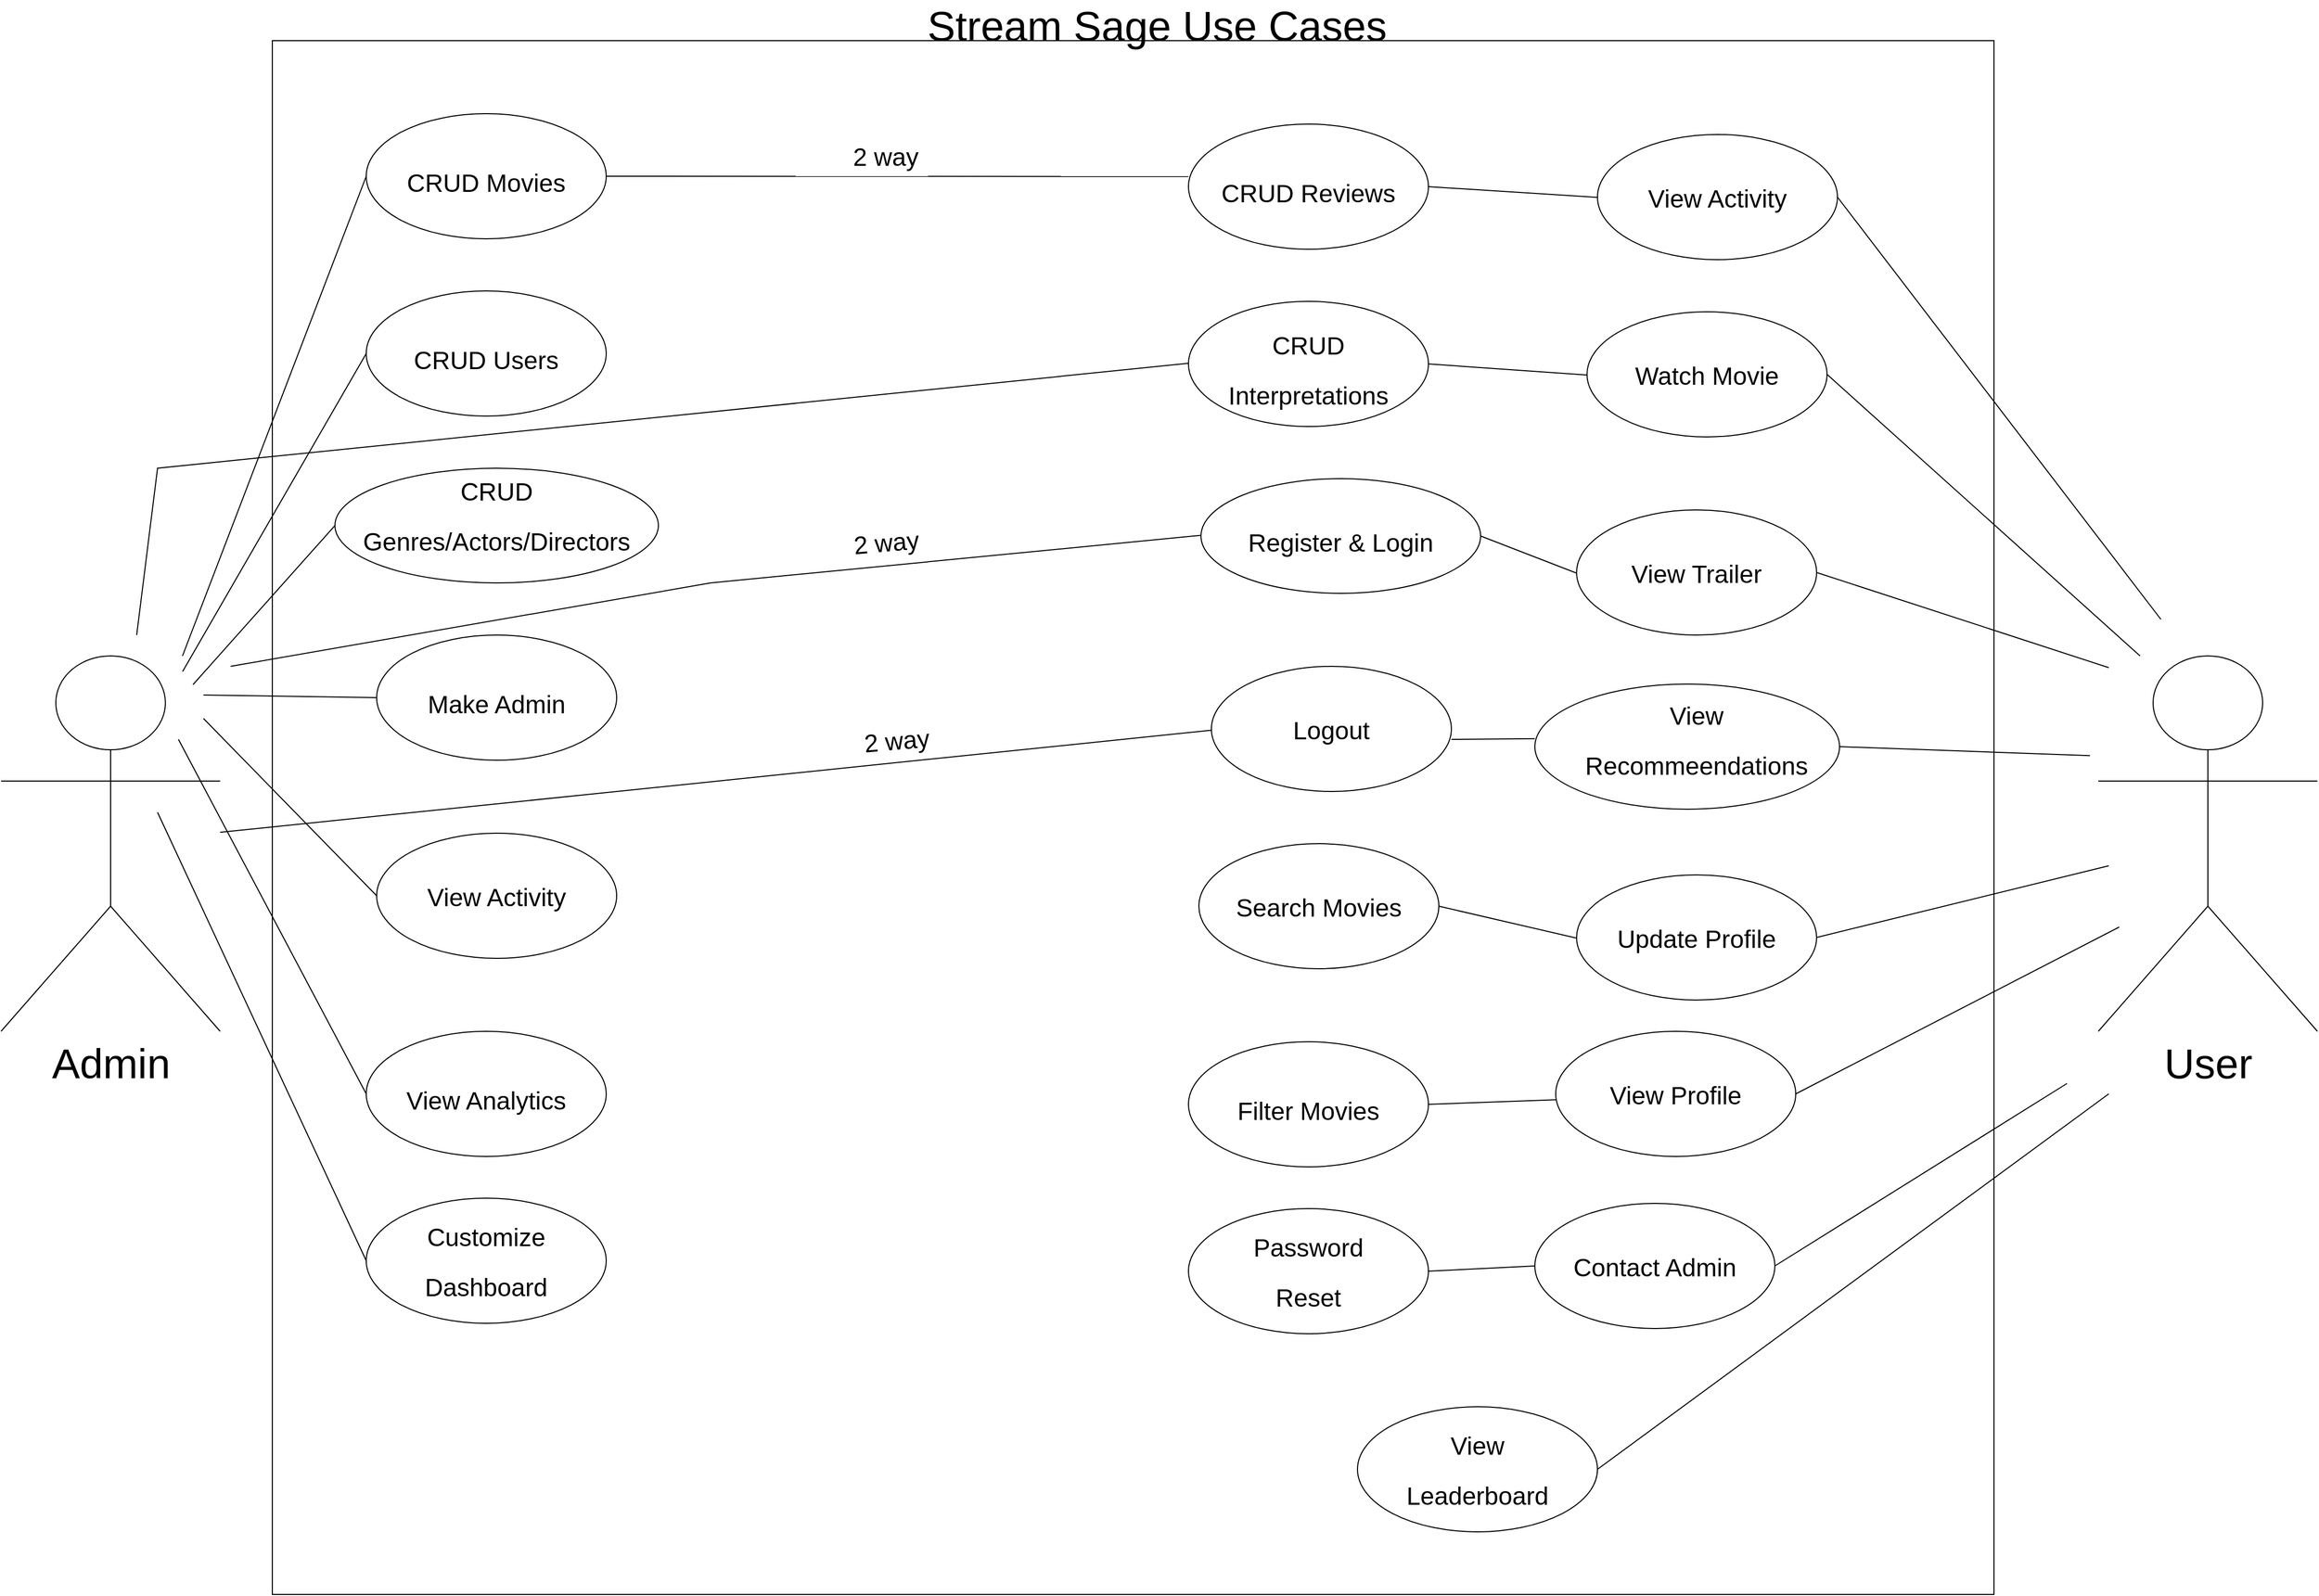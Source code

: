 <mxfile version="24.1.0" type="device">
  <diagram name="Page-1" id="NbyqfapjGb07cOX-wwKP">
    <mxGraphModel dx="2840" dy="1885" grid="1" gridSize="10" guides="1" tooltips="1" connect="1" arrows="1" fold="1" page="1" pageScale="1" pageWidth="2336" pageHeight="1654" math="0" shadow="0">
      <root>
        <mxCell id="0" />
        <mxCell id="1" parent="0" />
        <mxCell id="FwMr0oIluwredrlITus2-1" value="Admin" style="shape=umlActor;verticalLabelPosition=bottom;verticalAlign=top;html=1;fontSize=40;" vertex="1" parent="1">
          <mxGeometry x="60" y="680" width="210" height="360" as="geometry" />
        </mxCell>
        <mxCell id="FwMr0oIluwredrlITus2-3" value="" style="rounded=0;whiteSpace=wrap;html=1;" vertex="1" parent="1">
          <mxGeometry x="320" y="90" width="1650" height="1490" as="geometry" />
        </mxCell>
        <mxCell id="FwMr0oIluwredrlITus2-4" value="User" style="shape=umlActor;verticalLabelPosition=bottom;verticalAlign=top;html=1;fontSize=40;" vertex="1" parent="1">
          <mxGeometry x="2070" y="680" width="210" height="360" as="geometry" />
        </mxCell>
        <mxCell id="FwMr0oIluwredrlITus2-6" value="Stream Sage Use Cases" style="text;html=1;align=center;verticalAlign=middle;whiteSpace=wrap;rounded=0;fontFamily=Helvetica;fontSize=40;fontColor=default;" vertex="1" parent="1">
          <mxGeometry x="828" y="70" width="680" height="10" as="geometry" />
        </mxCell>
        <mxCell id="FwMr0oIluwredrlITus2-7" value="" style="ellipse;whiteSpace=wrap;html=1;strokeColor=default;align=center;verticalAlign=top;fontFamily=Helvetica;fontSize=40;fontColor=default;fillColor=default;" vertex="1" parent="1">
          <mxGeometry x="410" y="160" width="230" height="120" as="geometry" />
        </mxCell>
        <mxCell id="FwMr0oIluwredrlITus2-8" value="&lt;font style=&quot;font-size: 24px;&quot;&gt;CRUD Movies&lt;/font&gt;" style="text;html=1;align=center;verticalAlign=middle;whiteSpace=wrap;rounded=0;fontFamily=Helvetica;fontSize=40;fontColor=default;" vertex="1" parent="1">
          <mxGeometry x="440" y="195" width="170" height="50" as="geometry" />
        </mxCell>
        <mxCell id="FwMr0oIluwredrlITus2-9" value="" style="ellipse;whiteSpace=wrap;html=1;strokeColor=default;align=center;verticalAlign=top;fontFamily=Helvetica;fontSize=40;fontColor=default;fillColor=default;" vertex="1" parent="1">
          <mxGeometry x="410" y="330" width="230" height="120" as="geometry" />
        </mxCell>
        <mxCell id="FwMr0oIluwredrlITus2-10" value="&lt;font style=&quot;font-size: 24px;&quot;&gt;CRUD Users&lt;/font&gt;" style="text;html=1;align=center;verticalAlign=middle;whiteSpace=wrap;rounded=0;fontFamily=Helvetica;fontSize=40;fontColor=default;" vertex="1" parent="1">
          <mxGeometry x="440" y="365" width="170" height="50" as="geometry" />
        </mxCell>
        <mxCell id="FwMr0oIluwredrlITus2-11" value="" style="ellipse;whiteSpace=wrap;html=1;strokeColor=default;align=center;verticalAlign=top;fontFamily=Helvetica;fontSize=40;fontColor=default;fillColor=default;" vertex="1" parent="1">
          <mxGeometry x="380" y="500" width="310" height="110" as="geometry" />
        </mxCell>
        <mxCell id="FwMr0oIluwredrlITus2-12" value="&lt;font style=&quot;font-size: 24px;&quot;&gt;CRUD Genres/Actors/Directors&lt;/font&gt;" style="text;html=1;align=center;verticalAlign=middle;whiteSpace=wrap;rounded=0;fontFamily=Helvetica;fontSize=40;fontColor=default;" vertex="1" parent="1">
          <mxGeometry x="450" y="515" width="170" height="50" as="geometry" />
        </mxCell>
        <mxCell id="FwMr0oIluwredrlITus2-13" value="" style="ellipse;whiteSpace=wrap;html=1;strokeColor=default;align=center;verticalAlign=top;fontFamily=Helvetica;fontSize=40;fontColor=default;fillColor=default;" vertex="1" parent="1">
          <mxGeometry x="420" y="660" width="230" height="120" as="geometry" />
        </mxCell>
        <mxCell id="FwMr0oIluwredrlITus2-14" value="&lt;span style=&quot;font-size: 24px;&quot;&gt;Make Admin&lt;/span&gt;" style="text;html=1;align=center;verticalAlign=middle;whiteSpace=wrap;rounded=0;fontFamily=Helvetica;fontSize=40;fontColor=default;" vertex="1" parent="1">
          <mxGeometry x="450" y="695" width="170" height="50" as="geometry" />
        </mxCell>
        <mxCell id="FwMr0oIluwredrlITus2-15" value="" style="ellipse;whiteSpace=wrap;html=1;strokeColor=default;align=center;verticalAlign=top;fontFamily=Helvetica;fontSize=40;fontColor=default;fillColor=default;" vertex="1" parent="1">
          <mxGeometry x="420" y="850" width="230" height="120" as="geometry" />
        </mxCell>
        <mxCell id="FwMr0oIluwredrlITus2-16" value="&lt;span style=&quot;font-size: 24px;&quot;&gt;View Activity&lt;/span&gt;" style="text;html=1;align=center;verticalAlign=middle;whiteSpace=wrap;rounded=0;fontFamily=Helvetica;fontSize=40;fontColor=default;" vertex="1" parent="1">
          <mxGeometry x="450" y="880" width="170" height="50" as="geometry" />
        </mxCell>
        <mxCell id="FwMr0oIluwredrlITus2-17" value="" style="ellipse;whiteSpace=wrap;html=1;strokeColor=default;align=center;verticalAlign=top;fontFamily=Helvetica;fontSize=40;fontColor=default;fillColor=default;" vertex="1" parent="1">
          <mxGeometry x="410" y="1040" width="230" height="120" as="geometry" />
        </mxCell>
        <mxCell id="FwMr0oIluwredrlITus2-18" value="&lt;span style=&quot;font-size: 24px;&quot;&gt;View Analytics&lt;/span&gt;" style="text;html=1;align=center;verticalAlign=middle;whiteSpace=wrap;rounded=0;fontFamily=Helvetica;fontSize=40;fontColor=default;" vertex="1" parent="1">
          <mxGeometry x="440" y="1075" width="170" height="50" as="geometry" />
        </mxCell>
        <mxCell id="FwMr0oIluwredrlITus2-19" value="" style="ellipse;whiteSpace=wrap;html=1;strokeColor=default;align=center;verticalAlign=top;fontFamily=Helvetica;fontSize=40;fontColor=default;fillColor=default;" vertex="1" parent="1">
          <mxGeometry x="410" y="1200" width="230" height="120" as="geometry" />
        </mxCell>
        <mxCell id="FwMr0oIluwredrlITus2-20" value="&lt;span style=&quot;font-size: 24px;&quot;&gt;Customize Dashboard&lt;/span&gt;" style="text;html=1;align=center;verticalAlign=middle;whiteSpace=wrap;rounded=0;fontFamily=Helvetica;fontSize=40;fontColor=default;" vertex="1" parent="1">
          <mxGeometry x="440" y="1230" width="170" height="50" as="geometry" />
        </mxCell>
        <mxCell id="FwMr0oIluwredrlITus2-21" value="" style="ellipse;whiteSpace=wrap;html=1;strokeColor=default;align=center;verticalAlign=top;fontFamily=Helvetica;fontSize=40;fontColor=default;fillColor=default;" vertex="1" parent="1">
          <mxGeometry x="1198" y="170" width="230" height="120" as="geometry" />
        </mxCell>
        <mxCell id="FwMr0oIluwredrlITus2-22" value="&lt;font style=&quot;font-size: 24px;&quot;&gt;CRUD Reviews&lt;/font&gt;" style="text;html=1;align=center;verticalAlign=middle;whiteSpace=wrap;rounded=0;fontFamily=Helvetica;fontSize=40;fontColor=default;" vertex="1" parent="1">
          <mxGeometry x="1228" y="205" width="170" height="50" as="geometry" />
        </mxCell>
        <mxCell id="FwMr0oIluwredrlITus2-23" value="" style="ellipse;whiteSpace=wrap;html=1;strokeColor=default;align=center;verticalAlign=top;fontFamily=Helvetica;fontSize=40;fontColor=default;fillColor=default;" vertex="1" parent="1">
          <mxGeometry x="1198" y="340" width="230" height="120" as="geometry" />
        </mxCell>
        <mxCell id="FwMr0oIluwredrlITus2-24" value="&lt;span style=&quot;font-size: 24px;&quot;&gt;CRUD Interpretations&lt;/span&gt;" style="text;html=1;align=center;verticalAlign=middle;whiteSpace=wrap;rounded=0;fontFamily=Helvetica;fontSize=40;fontColor=default;" vertex="1" parent="1">
          <mxGeometry x="1228" y="375" width="170" height="50" as="geometry" />
        </mxCell>
        <mxCell id="FwMr0oIluwredrlITus2-25" value="" style="ellipse;whiteSpace=wrap;html=1;strokeColor=default;align=center;verticalAlign=top;fontFamily=Helvetica;fontSize=40;fontColor=default;fillColor=default;" vertex="1" parent="1">
          <mxGeometry x="1210" y="510" width="268" height="110" as="geometry" />
        </mxCell>
        <mxCell id="FwMr0oIluwredrlITus2-26" value="&lt;span style=&quot;font-size: 24px;&quot;&gt;Register &amp;amp; Login&lt;/span&gt;" style="text;html=1;align=center;verticalAlign=middle;whiteSpace=wrap;rounded=0;fontFamily=Helvetica;fontSize=40;fontColor=default;" vertex="1" parent="1">
          <mxGeometry x="1228" y="540" width="232" height="50" as="geometry" />
        </mxCell>
        <mxCell id="FwMr0oIluwredrlITus2-27" value="" style="ellipse;whiteSpace=wrap;html=1;strokeColor=default;align=center;verticalAlign=top;fontFamily=Helvetica;fontSize=40;fontColor=default;fillColor=default;" vertex="1" parent="1">
          <mxGeometry x="1530" y="707" width="292" height="120" as="geometry" />
        </mxCell>
        <mxCell id="FwMr0oIluwredrlITus2-28" value="&lt;span style=&quot;font-size: 24px;&quot;&gt;View Recommeendations&lt;/span&gt;" style="text;html=1;align=center;verticalAlign=middle;whiteSpace=wrap;rounded=0;fontFamily=Helvetica;fontSize=40;fontColor=default;" vertex="1" parent="1">
          <mxGeometry x="1559" y="730" width="252" height="50" as="geometry" />
        </mxCell>
        <mxCell id="FwMr0oIluwredrlITus2-29" value="" style="ellipse;whiteSpace=wrap;html=1;strokeColor=default;align=center;verticalAlign=top;fontFamily=Helvetica;fontSize=40;fontColor=default;fillColor=default;" vertex="1" parent="1">
          <mxGeometry x="1208" y="860" width="230" height="120" as="geometry" />
        </mxCell>
        <mxCell id="FwMr0oIluwredrlITus2-30" value="&lt;span style=&quot;font-size: 24px;&quot;&gt;Search Movies&lt;/span&gt;" style="text;html=1;align=center;verticalAlign=middle;whiteSpace=wrap;rounded=0;fontFamily=Helvetica;fontSize=40;fontColor=default;" vertex="1" parent="1">
          <mxGeometry x="1238" y="890" width="170" height="50" as="geometry" />
        </mxCell>
        <mxCell id="FwMr0oIluwredrlITus2-31" value="" style="ellipse;whiteSpace=wrap;html=1;strokeColor=default;align=center;verticalAlign=top;fontFamily=Helvetica;fontSize=40;fontColor=default;fillColor=default;" vertex="1" parent="1">
          <mxGeometry x="1198" y="1050" width="230" height="120" as="geometry" />
        </mxCell>
        <mxCell id="FwMr0oIluwredrlITus2-32" value="&lt;span style=&quot;font-size: 24px;&quot;&gt;Filter Movies&lt;/span&gt;" style="text;html=1;align=center;verticalAlign=middle;whiteSpace=wrap;rounded=0;fontFamily=Helvetica;fontSize=40;fontColor=default;" vertex="1" parent="1">
          <mxGeometry x="1228" y="1085" width="170" height="50" as="geometry" />
        </mxCell>
        <mxCell id="FwMr0oIluwredrlITus2-33" value="" style="ellipse;whiteSpace=wrap;html=1;strokeColor=default;align=center;verticalAlign=top;fontFamily=Helvetica;fontSize=40;fontColor=default;fillColor=default;" vertex="1" parent="1">
          <mxGeometry x="1198" y="1210" width="230" height="120" as="geometry" />
        </mxCell>
        <mxCell id="FwMr0oIluwredrlITus2-34" value="&lt;span style=&quot;font-size: 24px;&quot;&gt;Password Reset&lt;/span&gt;" style="text;html=1;align=center;verticalAlign=middle;whiteSpace=wrap;rounded=0;fontFamily=Helvetica;fontSize=40;fontColor=default;" vertex="1" parent="1">
          <mxGeometry x="1228" y="1240" width="170" height="50" as="geometry" />
        </mxCell>
        <mxCell id="FwMr0oIluwredrlITus2-35" value="" style="ellipse;whiteSpace=wrap;html=1;strokeColor=default;align=center;verticalAlign=top;fontFamily=Helvetica;fontSize=40;fontColor=default;fillColor=default;" vertex="1" parent="1">
          <mxGeometry x="1530" y="1205" width="230" height="120" as="geometry" />
        </mxCell>
        <mxCell id="FwMr0oIluwredrlITus2-36" value="&lt;span style=&quot;font-size: 24px;&quot;&gt;Contact Admin&lt;/span&gt;" style="text;html=1;align=center;verticalAlign=middle;whiteSpace=wrap;rounded=0;fontFamily=Helvetica;fontSize=40;fontColor=default;" vertex="1" parent="1">
          <mxGeometry x="1560" y="1235" width="170" height="50" as="geometry" />
        </mxCell>
        <mxCell id="FwMr0oIluwredrlITus2-37" value="" style="ellipse;whiteSpace=wrap;html=1;strokeColor=default;align=center;verticalAlign=top;fontFamily=Helvetica;fontSize=40;fontColor=default;fillColor=default;" vertex="1" parent="1">
          <mxGeometry x="1550" y="1040" width="230" height="120" as="geometry" />
        </mxCell>
        <mxCell id="FwMr0oIluwredrlITus2-38" value="&lt;span style=&quot;font-size: 24px;&quot;&gt;View Profile&lt;/span&gt;" style="text;html=1;align=center;verticalAlign=middle;whiteSpace=wrap;rounded=0;fontFamily=Helvetica;fontSize=40;fontColor=default;" vertex="1" parent="1">
          <mxGeometry x="1580" y="1070" width="170" height="50" as="geometry" />
        </mxCell>
        <mxCell id="FwMr0oIluwredrlITus2-39" value="" style="ellipse;whiteSpace=wrap;html=1;strokeColor=default;align=center;verticalAlign=top;fontFamily=Helvetica;fontSize=40;fontColor=default;fillColor=default;" vertex="1" parent="1">
          <mxGeometry x="1570" y="890" width="230" height="120" as="geometry" />
        </mxCell>
        <mxCell id="FwMr0oIluwredrlITus2-40" value="&lt;span style=&quot;font-size: 24px;&quot;&gt;Update Profile&lt;/span&gt;" style="text;html=1;align=center;verticalAlign=middle;whiteSpace=wrap;rounded=0;fontFamily=Helvetica;fontSize=40;fontColor=default;" vertex="1" parent="1">
          <mxGeometry x="1600" y="920" width="170" height="50" as="geometry" />
        </mxCell>
        <mxCell id="FwMr0oIluwredrlITus2-41" value="" style="ellipse;whiteSpace=wrap;html=1;strokeColor=default;align=center;verticalAlign=top;fontFamily=Helvetica;fontSize=40;fontColor=default;fillColor=default;" vertex="1" parent="1">
          <mxGeometry x="1220" y="690" width="230" height="120" as="geometry" />
        </mxCell>
        <mxCell id="FwMr0oIluwredrlITus2-42" value="&lt;span style=&quot;font-size: 24px;&quot;&gt;Logout&lt;/span&gt;" style="text;html=1;align=center;verticalAlign=middle;whiteSpace=wrap;rounded=0;fontFamily=Helvetica;fontSize=40;fontColor=default;" vertex="1" parent="1">
          <mxGeometry x="1250" y="720" width="170" height="50" as="geometry" />
        </mxCell>
        <mxCell id="FwMr0oIluwredrlITus2-43" value="" style="ellipse;whiteSpace=wrap;html=1;strokeColor=default;align=center;verticalAlign=top;fontFamily=Helvetica;fontSize=40;fontColor=default;fillColor=default;" vertex="1" parent="1">
          <mxGeometry x="1570" y="540" width="230" height="120" as="geometry" />
        </mxCell>
        <mxCell id="FwMr0oIluwredrlITus2-44" value="&lt;span style=&quot;font-size: 24px;&quot;&gt;View Trailer&lt;/span&gt;" style="text;html=1;align=center;verticalAlign=middle;whiteSpace=wrap;rounded=0;fontFamily=Helvetica;fontSize=40;fontColor=default;" vertex="1" parent="1">
          <mxGeometry x="1600" y="570" width="170" height="50" as="geometry" />
        </mxCell>
        <mxCell id="FwMr0oIluwredrlITus2-45" value="" style="ellipse;whiteSpace=wrap;html=1;strokeColor=default;align=center;verticalAlign=top;fontFamily=Helvetica;fontSize=40;fontColor=default;fillColor=default;" vertex="1" parent="1">
          <mxGeometry x="1580" y="350" width="230" height="120" as="geometry" />
        </mxCell>
        <mxCell id="FwMr0oIluwredrlITus2-46" value="&lt;span style=&quot;font-size: 24px;&quot;&gt;Watch Movie&lt;/span&gt;" style="text;html=1;align=center;verticalAlign=middle;whiteSpace=wrap;rounded=0;fontFamily=Helvetica;fontSize=40;fontColor=default;" vertex="1" parent="1">
          <mxGeometry x="1610" y="380" width="170" height="50" as="geometry" />
        </mxCell>
        <mxCell id="FwMr0oIluwredrlITus2-47" value="" style="ellipse;whiteSpace=wrap;html=1;strokeColor=default;align=center;verticalAlign=top;fontFamily=Helvetica;fontSize=40;fontColor=default;fillColor=default;" vertex="1" parent="1">
          <mxGeometry x="1590" y="180" width="230" height="120" as="geometry" />
        </mxCell>
        <mxCell id="FwMr0oIluwredrlITus2-48" value="&lt;span style=&quot;font-size: 24px;&quot;&gt;View Activity&lt;/span&gt;" style="text;html=1;align=center;verticalAlign=middle;whiteSpace=wrap;rounded=0;fontFamily=Helvetica;fontSize=40;fontColor=default;" vertex="1" parent="1">
          <mxGeometry x="1620" y="210" width="170" height="50" as="geometry" />
        </mxCell>
        <mxCell id="FwMr0oIluwredrlITus2-49" value="" style="ellipse;whiteSpace=wrap;html=1;strokeColor=default;align=center;verticalAlign=top;fontFamily=Helvetica;fontSize=40;fontColor=default;fillColor=default;" vertex="1" parent="1">
          <mxGeometry x="1360" y="1400" width="230" height="120" as="geometry" />
        </mxCell>
        <mxCell id="FwMr0oIluwredrlITus2-50" value="&lt;span style=&quot;font-size: 24px;&quot;&gt;View Leaderboard&lt;/span&gt;" style="text;html=1;align=center;verticalAlign=middle;whiteSpace=wrap;rounded=0;fontFamily=Helvetica;fontSize=40;fontColor=default;" vertex="1" parent="1">
          <mxGeometry x="1390" y="1430" width="170" height="50" as="geometry" />
        </mxCell>
        <mxCell id="FwMr0oIluwredrlITus2-51" value="" style="endArrow=none;html=1;rounded=0;fontFamily=Helvetica;fontSize=40;fontColor=default;entryX=0;entryY=0.5;entryDx=0;entryDy=0;" edge="1" parent="1" source="FwMr0oIluwredrlITus2-1" target="FwMr0oIluwredrlITus2-7">
          <mxGeometry width="50" height="50" relative="1" as="geometry">
            <mxPoint x="870" y="850" as="sourcePoint" />
            <mxPoint x="920" y="800" as="targetPoint" />
          </mxGeometry>
        </mxCell>
        <mxCell id="FwMr0oIluwredrlITus2-52" value="" style="endArrow=none;html=1;rounded=0;fontFamily=Helvetica;fontSize=40;fontColor=default;entryX=0;entryY=0.5;entryDx=0;entryDy=0;" edge="1" parent="1" target="FwMr0oIluwredrlITus2-9">
          <mxGeometry width="50" height="50" relative="1" as="geometry">
            <mxPoint x="234" y="695" as="sourcePoint" />
            <mxPoint x="410" y="235" as="targetPoint" />
          </mxGeometry>
        </mxCell>
        <mxCell id="FwMr0oIluwredrlITus2-53" value="" style="endArrow=none;html=1;rounded=0;fontFamily=Helvetica;fontSize=40;fontColor=default;entryX=0;entryY=0.5;entryDx=0;entryDy=0;" edge="1" parent="1" target="FwMr0oIluwredrlITus2-11">
          <mxGeometry width="50" height="50" relative="1" as="geometry">
            <mxPoint x="244" y="707.5" as="sourcePoint" />
            <mxPoint x="420" y="402.5" as="targetPoint" />
          </mxGeometry>
        </mxCell>
        <mxCell id="FwMr0oIluwredrlITus2-54" value="" style="endArrow=none;html=1;rounded=0;fontFamily=Helvetica;fontSize=40;fontColor=default;entryX=0;entryY=0.5;entryDx=0;entryDy=0;" edge="1" parent="1" target="FwMr0oIluwredrlITus2-13">
          <mxGeometry width="50" height="50" relative="1" as="geometry">
            <mxPoint x="254" y="717.5" as="sourcePoint" />
            <mxPoint x="390" y="565" as="targetPoint" />
          </mxGeometry>
        </mxCell>
        <mxCell id="FwMr0oIluwredrlITus2-55" value="" style="endArrow=none;html=1;rounded=0;fontFamily=Helvetica;fontSize=40;fontColor=default;entryX=0;entryY=0.5;entryDx=0;entryDy=0;" edge="1" parent="1" target="FwMr0oIluwredrlITus2-15">
          <mxGeometry width="50" height="50" relative="1" as="geometry">
            <mxPoint x="254" y="740" as="sourcePoint" />
            <mxPoint x="420" y="742.5" as="targetPoint" />
          </mxGeometry>
        </mxCell>
        <mxCell id="FwMr0oIluwredrlITus2-56" value="" style="endArrow=none;html=1;rounded=0;fontFamily=Helvetica;fontSize=40;fontColor=default;entryX=0;entryY=0.5;entryDx=0;entryDy=0;" edge="1" parent="1" target="FwMr0oIluwredrlITus2-17">
          <mxGeometry width="50" height="50" relative="1" as="geometry">
            <mxPoint x="230" y="760" as="sourcePoint" />
            <mxPoint x="396" y="930" as="targetPoint" />
          </mxGeometry>
        </mxCell>
        <mxCell id="FwMr0oIluwredrlITus2-57" value="" style="endArrow=none;html=1;rounded=0;fontFamily=Helvetica;fontSize=40;fontColor=default;entryX=0;entryY=0.5;entryDx=0;entryDy=0;" edge="1" parent="1" target="FwMr0oIluwredrlITus2-19">
          <mxGeometry width="50" height="50" relative="1" as="geometry">
            <mxPoint x="210" y="830" as="sourcePoint" />
            <mxPoint x="390" y="1170" as="targetPoint" />
          </mxGeometry>
        </mxCell>
        <mxCell id="FwMr0oIluwredrlITus2-59" value="" style="endArrow=none;html=1;rounded=0;fontFamily=Helvetica;fontSize=40;fontColor=default;entryX=0;entryY=0.5;entryDx=0;entryDy=0;exitX=1;exitY=0.5;exitDx=0;exitDy=0;" edge="1" parent="1" source="FwMr0oIluwredrlITus2-43">
          <mxGeometry width="50" height="50" relative="1" as="geometry">
            <mxPoint x="1810" y="690" as="sourcePoint" />
            <mxPoint x="2080" y="691.25" as="targetPoint" />
          </mxGeometry>
        </mxCell>
        <mxCell id="FwMr0oIluwredrlITus2-60" value="" style="endArrow=none;html=1;rounded=0;fontFamily=Helvetica;fontSize=40;fontColor=default;entryX=0;entryY=0.5;entryDx=0;entryDy=0;exitX=1;exitY=0.5;exitDx=0;exitDy=0;" edge="1" parent="1" source="FwMr0oIluwredrlITus2-45">
          <mxGeometry width="50" height="50" relative="1" as="geometry">
            <mxPoint x="1830" y="588.75" as="sourcePoint" />
            <mxPoint x="2110" y="680" as="targetPoint" />
          </mxGeometry>
        </mxCell>
        <mxCell id="FwMr0oIluwredrlITus2-61" value="" style="endArrow=none;html=1;rounded=0;fontFamily=Helvetica;fontSize=40;fontColor=default;entryX=0;entryY=0.5;entryDx=0;entryDy=0;exitX=1;exitY=0.5;exitDx=0;exitDy=0;" edge="1" parent="1" source="FwMr0oIluwredrlITus2-47">
          <mxGeometry width="50" height="50" relative="1" as="geometry">
            <mxPoint x="1830" y="375" as="sourcePoint" />
            <mxPoint x="2130" y="645" as="targetPoint" />
          </mxGeometry>
        </mxCell>
        <mxCell id="FwMr0oIluwredrlITus2-62" value="" style="endArrow=none;html=1;rounded=0;fontFamily=Helvetica;fontSize=40;fontColor=default;entryX=0;entryY=0.5;entryDx=0;entryDy=0;exitX=1;exitY=0.5;exitDx=0;exitDy=0;" edge="1" parent="1" source="FwMr0oIluwredrlITus2-39">
          <mxGeometry width="50" height="50" relative="1" as="geometry">
            <mxPoint x="1810" y="880" as="sourcePoint" />
            <mxPoint x="2080" y="881.25" as="targetPoint" />
          </mxGeometry>
        </mxCell>
        <mxCell id="FwMr0oIluwredrlITus2-63" value="" style="endArrow=none;html=1;rounded=0;fontFamily=Helvetica;fontSize=40;fontColor=default;entryX=0;entryY=0.5;entryDx=0;entryDy=0;exitX=1;exitY=0.5;exitDx=0;exitDy=0;" edge="1" parent="1" source="FwMr0oIluwredrlITus2-37">
          <mxGeometry width="50" height="50" relative="1" as="geometry">
            <mxPoint x="1810" y="1008.75" as="sourcePoint" />
            <mxPoint x="2090" y="940" as="targetPoint" />
          </mxGeometry>
        </mxCell>
        <mxCell id="FwMr0oIluwredrlITus2-64" value="" style="endArrow=none;html=1;rounded=0;fontFamily=Helvetica;fontSize=40;fontColor=default;entryX=0;entryY=0.5;entryDx=0;entryDy=0;exitX=1;exitY=0.5;exitDx=0;exitDy=0;" edge="1" parent="1" source="FwMr0oIluwredrlITus2-35">
          <mxGeometry width="50" height="50" relative="1" as="geometry">
            <mxPoint x="1730" y="1250" as="sourcePoint" />
            <mxPoint x="2040" y="1090" as="targetPoint" />
          </mxGeometry>
        </mxCell>
        <mxCell id="FwMr0oIluwredrlITus2-66" value="" style="endArrow=none;html=1;rounded=0;fontFamily=Helvetica;fontSize=40;fontColor=default;entryX=0;entryY=0.5;entryDx=0;entryDy=0;exitX=1;exitY=0.5;exitDx=0;exitDy=0;" edge="1" parent="1" source="FwMr0oIluwredrlITus2-25">
          <mxGeometry width="50" height="50" relative="1" as="geometry">
            <mxPoint x="1500" y="570" as="sourcePoint" />
            <mxPoint x="1570" y="600.63" as="targetPoint" />
          </mxGeometry>
        </mxCell>
        <mxCell id="FwMr0oIluwredrlITus2-67" value="" style="endArrow=none;html=1;rounded=0;fontFamily=Helvetica;fontSize=40;fontColor=default;entryX=0;entryY=0.5;entryDx=0;entryDy=0;exitX=1;exitY=0.5;exitDx=0;exitDy=0;" edge="1" parent="1" source="FwMr0oIluwredrlITus2-23">
          <mxGeometry width="50" height="50" relative="1" as="geometry">
            <mxPoint x="1488" y="375" as="sourcePoint" />
            <mxPoint x="1580" y="410.63" as="targetPoint" />
          </mxGeometry>
        </mxCell>
        <mxCell id="FwMr0oIluwredrlITus2-68" value="" style="endArrow=none;html=1;rounded=0;fontFamily=Helvetica;fontSize=40;fontColor=default;entryX=0;entryY=0.5;entryDx=0;entryDy=0;exitX=1;exitY=0.5;exitDx=0;exitDy=0;" edge="1" parent="1" source="FwMr0oIluwredrlITus2-21">
          <mxGeometry width="50" height="50" relative="1" as="geometry">
            <mxPoint x="1438" y="229.68" as="sourcePoint" />
            <mxPoint x="1590" y="240.31" as="targetPoint" />
          </mxGeometry>
        </mxCell>
        <mxCell id="FwMr0oIluwredrlITus2-69" value="" style="endArrow=none;html=1;rounded=0;fontFamily=Helvetica;fontSize=40;fontColor=default;entryX=0;entryY=0.5;entryDx=0;entryDy=0;exitX=1;exitY=0.5;exitDx=0;exitDy=0;" edge="1" parent="1" source="FwMr0oIluwredrlITus2-29">
          <mxGeometry width="50" height="50" relative="1" as="geometry">
            <mxPoint x="1500" y="920" as="sourcePoint" />
            <mxPoint x="1570" y="950.63" as="targetPoint" />
          </mxGeometry>
        </mxCell>
        <mxCell id="FwMr0oIluwredrlITus2-70" value="" style="endArrow=none;html=1;rounded=0;fontFamily=Helvetica;fontSize=40;fontColor=default;entryX=0;entryY=0.5;entryDx=0;entryDy=0;exitX=1;exitY=0.5;exitDx=0;exitDy=0;" edge="1" parent="1" source="FwMr0oIluwredrlITus2-31">
          <mxGeometry width="50" height="50" relative="1" as="geometry">
            <mxPoint x="1418" y="1075" as="sourcePoint" />
            <mxPoint x="1550" y="1105.63" as="targetPoint" />
          </mxGeometry>
        </mxCell>
        <mxCell id="FwMr0oIluwredrlITus2-72" value="" style="endArrow=none;html=1;rounded=0;fontFamily=Helvetica;fontSize=40;fontColor=default;entryX=0;entryY=0.5;entryDx=0;entryDy=0;exitX=1;exitY=0.5;exitDx=0;exitDy=0;" edge="1" parent="1" source="FwMr0oIluwredrlITus2-33" target="FwMr0oIluwredrlITus2-35">
          <mxGeometry width="50" height="50" relative="1" as="geometry">
            <mxPoint x="1398" y="1267.19" as="sourcePoint" />
            <mxPoint x="1520" y="1262.82" as="targetPoint" />
          </mxGeometry>
        </mxCell>
        <mxCell id="FwMr0oIluwredrlITus2-73" value="" style="endArrow=none;html=1;rounded=0;fontFamily=Helvetica;fontSize=40;fontColor=default;exitX=1;exitY=0.5;exitDx=0;exitDy=0;" edge="1" parent="1" source="FwMr0oIluwredrlITus2-49">
          <mxGeometry width="50" height="50" relative="1" as="geometry">
            <mxPoint x="1868" y="1315" as="sourcePoint" />
            <mxPoint x="2080" y="1100" as="targetPoint" />
          </mxGeometry>
        </mxCell>
        <mxCell id="FwMr0oIluwredrlITus2-74" value="" style="endArrow=none;html=1;rounded=0;fontFamily=Helvetica;fontSize=40;fontColor=default;entryX=0;entryY=0.5;entryDx=0;entryDy=0;exitX=1;exitY=0.5;exitDx=0;exitDy=0;" edge="1" parent="1" source="FwMr0oIluwredrlITus2-27">
          <mxGeometry width="50" height="50" relative="1" as="geometry">
            <mxPoint x="1940" y="780" as="sourcePoint" />
            <mxPoint x="2062" y="775.63" as="targetPoint" />
          </mxGeometry>
        </mxCell>
        <mxCell id="FwMr0oIluwredrlITus2-75" value="" style="endArrow=none;html=1;rounded=0;fontFamily=Helvetica;fontSize=40;fontColor=default;entryX=0;entryY=0.5;entryDx=0;entryDy=0;" edge="1" parent="1">
          <mxGeometry width="50" height="50" relative="1" as="geometry">
            <mxPoint x="1450" y="760" as="sourcePoint" />
            <mxPoint x="1530" y="759.32" as="targetPoint" />
          </mxGeometry>
        </mxCell>
        <mxCell id="FwMr0oIluwredrlITus2-76" value="" style="endArrow=none;html=1;rounded=0;fontFamily=Helvetica;fontSize=40;fontColor=default;entryX=0;entryY=0.5;entryDx=0;entryDy=0;" edge="1" parent="1">
          <mxGeometry width="50" height="50" relative="1" as="geometry">
            <mxPoint x="280" y="690" as="sourcePoint" />
            <mxPoint x="1210" y="564.37" as="targetPoint" />
            <Array as="points">
              <mxPoint x="740" y="610" />
            </Array>
          </mxGeometry>
        </mxCell>
        <mxCell id="FwMr0oIluwredrlITus2-77" value="" style="endArrow=none;html=1;rounded=0;fontFamily=Helvetica;fontSize=40;fontColor=default;entryX=0;entryY=0.5;entryDx=0;entryDy=0;" edge="1" parent="1" source="FwMr0oIluwredrlITus2-1">
          <mxGeometry width="50" height="50" relative="1" as="geometry">
            <mxPoint x="1054" y="748.75" as="sourcePoint" />
            <mxPoint x="1220" y="751.25" as="targetPoint" />
          </mxGeometry>
        </mxCell>
        <mxCell id="FwMr0oIluwredrlITus2-78" value="" style="endArrow=none;html=1;rounded=0;fontFamily=Helvetica;fontSize=40;fontColor=default;entryX=0;entryY=0.5;entryDx=0;entryDy=0;exitX=1;exitY=0.5;exitDx=0;exitDy=0;" edge="1" parent="1" source="FwMr0oIluwredrlITus2-7">
          <mxGeometry width="50" height="50" relative="1" as="geometry">
            <mxPoint x="1036" y="210" as="sourcePoint" />
            <mxPoint x="1198" y="220.31" as="targetPoint" />
          </mxGeometry>
        </mxCell>
        <mxCell id="FwMr0oIluwredrlITus2-79" value="&lt;font style=&quot;font-size: 24px;&quot;&gt;2 way&lt;/font&gt;" style="text;html=1;align=center;verticalAlign=middle;whiteSpace=wrap;rounded=0;fontFamily=Helvetica;fontSize=40;fontColor=default;" vertex="1" parent="1">
          <mxGeometry x="828" y="180" width="160" height="30" as="geometry" />
        </mxCell>
        <mxCell id="FwMr0oIluwredrlITus2-80" value="&lt;font style=&quot;font-size: 24px;&quot;&gt;2 way&lt;/font&gt;" style="text;html=1;align=center;verticalAlign=middle;whiteSpace=wrap;rounded=0;fontFamily=Helvetica;fontSize=40;fontColor=default;rotation=-5;" vertex="1" parent="1">
          <mxGeometry x="828" y="550" width="160" height="30" as="geometry" />
        </mxCell>
        <mxCell id="FwMr0oIluwredrlITus2-81" value="&lt;font style=&quot;font-size: 24px;&quot;&gt;2 way&lt;/font&gt;" style="text;html=1;align=center;verticalAlign=middle;whiteSpace=wrap;rounded=0;fontFamily=Helvetica;fontSize=40;fontColor=default;rotation=-5;" vertex="1" parent="1">
          <mxGeometry x="838" y="740" width="160" height="30" as="geometry" />
        </mxCell>
        <mxCell id="FwMr0oIluwredrlITus2-84" value="" style="endArrow=none;html=1;rounded=0;fontFamily=Helvetica;fontSize=40;fontColor=default;entryX=0;entryY=0.5;entryDx=0;entryDy=0;" edge="1" parent="1">
          <mxGeometry width="50" height="50" relative="1" as="geometry">
            <mxPoint x="190" y="660" as="sourcePoint" />
            <mxPoint x="1198" y="399.4" as="targetPoint" />
            <Array as="points">
              <mxPoint x="210" y="500" />
            </Array>
          </mxGeometry>
        </mxCell>
      </root>
    </mxGraphModel>
  </diagram>
</mxfile>
